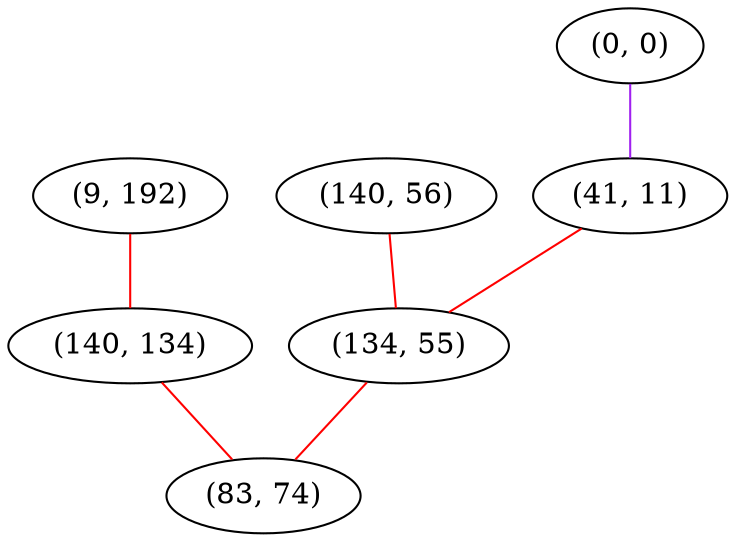 graph "" {
"(9, 192)";
"(0, 0)";
"(140, 134)";
"(140, 56)";
"(41, 11)";
"(134, 55)";
"(83, 74)";
"(9, 192)" -- "(140, 134)"  [color=red, key=0, weight=1];
"(0, 0)" -- "(41, 11)"  [color=purple, key=0, weight=4];
"(140, 134)" -- "(83, 74)"  [color=red, key=0, weight=1];
"(140, 56)" -- "(134, 55)"  [color=red, key=0, weight=1];
"(41, 11)" -- "(134, 55)"  [color=red, key=0, weight=1];
"(134, 55)" -- "(83, 74)"  [color=red, key=0, weight=1];
}
